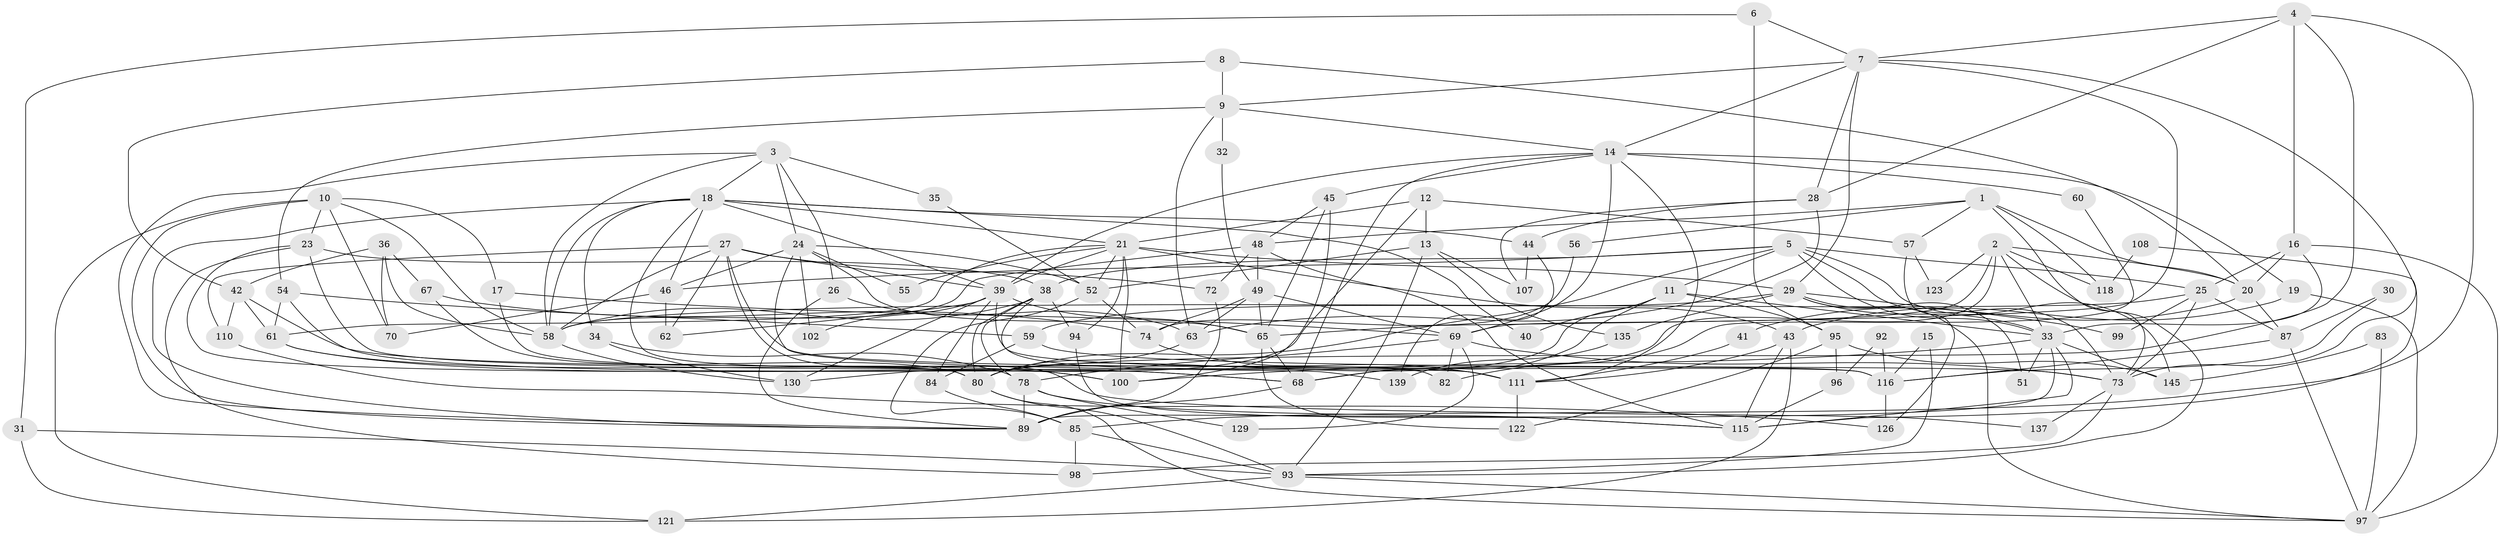 // Generated by graph-tools (version 1.1) at 2025/24/03/03/25 07:24:00]
// undirected, 101 vertices, 240 edges
graph export_dot {
graph [start="1"]
  node [color=gray90,style=filled];
  1 [super="+113"];
  2 [super="+47"];
  3 [super="+91"];
  4 [super="+134"];
  5 [super="+22"];
  6;
  7 [super="+136"];
  8;
  9 [super="+143"];
  10 [super="+71"];
  11 [super="+142"];
  12;
  13 [super="+120"];
  14 [super="+114"];
  15;
  16 [super="+50"];
  17;
  18 [super="+53"];
  19;
  20 [super="+66"];
  21 [super="+104"];
  23 [super="+37"];
  24 [super="+76"];
  25 [super="+75"];
  26;
  27;
  28 [super="+103"];
  29 [super="+101"];
  30;
  31;
  32;
  33 [super="+112"];
  34;
  35;
  36;
  38 [super="+90"];
  39 [super="+86"];
  40;
  41;
  42 [super="+77"];
  43 [super="+88"];
  44;
  45;
  46;
  48;
  49 [super="+127"];
  51;
  52 [super="+64"];
  54 [super="+79"];
  55;
  56;
  57;
  58 [super="+106"];
  59;
  60;
  61;
  62;
  63;
  65 [super="+124"];
  67 [super="+105"];
  68 [super="+125"];
  69 [super="+109"];
  70;
  72;
  73;
  74 [super="+133"];
  78 [super="+140"];
  80 [super="+81"];
  82;
  83;
  84;
  85;
  87 [super="+132"];
  89 [super="+128"];
  92;
  93 [super="+119"];
  94;
  95;
  96;
  97 [super="+117"];
  98;
  99;
  100;
  102;
  107;
  108;
  110;
  111;
  115 [super="+131"];
  116 [super="+138"];
  118;
  121;
  122 [super="+144"];
  123;
  126;
  129;
  130 [super="+141"];
  135;
  137;
  139;
  145;
  1 -- 20;
  1 -- 57;
  1 -- 118;
  1 -- 48;
  1 -- 56;
  1 -- 73;
  2 -- 68;
  2 -- 93;
  2 -- 123;
  2 -- 33;
  2 -- 118;
  2 -- 69;
  2 -- 20;
  3 -- 58;
  3 -- 89;
  3 -- 24;
  3 -- 26;
  3 -- 35;
  3 -- 18;
  4 -- 85;
  4 -- 28;
  4 -- 80;
  4 -- 16;
  4 -- 7;
  5 -- 25;
  5 -- 38;
  5 -- 73;
  5 -- 33;
  5 -- 145;
  5 -- 11;
  5 -- 46;
  5 -- 80;
  6 -- 31;
  6 -- 95;
  6 -- 7;
  7 -- 73;
  7 -- 29;
  7 -- 65;
  7 -- 9;
  7 -- 28;
  7 -- 14;
  8 -- 9;
  8 -- 42;
  8 -- 20;
  9 -- 14;
  9 -- 32;
  9 -- 54;
  9 -- 63;
  10 -- 58;
  10 -- 121;
  10 -- 17;
  10 -- 70;
  10 -- 23;
  10 -- 89;
  11 -- 95;
  11 -- 80;
  11 -- 33;
  11 -- 68;
  11 -- 40;
  12 -- 57;
  12 -- 13;
  12 -- 21;
  12 -- 130;
  13 -- 107;
  13 -- 135;
  13 -- 52;
  13 -- 93;
  14 -- 45;
  14 -- 60;
  14 -- 19;
  14 -- 111;
  14 -- 39;
  14 -- 69;
  14 -- 68;
  15 -- 93;
  15 -- 116;
  16 -- 33;
  16 -- 97;
  16 -- 20;
  16 -- 25;
  17 -- 69;
  17 -- 80;
  18 -- 89;
  18 -- 21;
  18 -- 34;
  18 -- 40;
  18 -- 80;
  18 -- 39;
  18 -- 58;
  18 -- 44;
  18 -- 46;
  19 -- 43;
  19 -- 97;
  20 -- 87;
  20 -- 41;
  21 -- 52;
  21 -- 55;
  21 -- 100;
  21 -- 39;
  21 -- 61;
  21 -- 94;
  21 -- 29;
  21 -- 43;
  23 -- 98;
  23 -- 111;
  23 -- 38;
  23 -- 100;
  24 -- 55;
  24 -- 65;
  24 -- 52;
  24 -- 102;
  24 -- 139;
  24 -- 46;
  25 -- 99 [weight=2];
  25 -- 87 [weight=2];
  25 -- 73;
  25 -- 58;
  26 -- 63;
  26 -- 89;
  27 -- 72;
  27 -- 58;
  27 -- 39;
  27 -- 62;
  27 -- 110;
  27 -- 116;
  27 -- 137;
  28 -- 44;
  28 -- 107;
  28 -- 63;
  29 -- 51;
  29 -- 135;
  29 -- 33;
  29 -- 99;
  29 -- 59;
  29 -- 97;
  30 -- 87;
  30 -- 116;
  31 -- 121;
  31 -- 93;
  32 -- 49;
  33 -- 145;
  33 -- 51;
  33 -- 115;
  33 -- 100;
  33 -- 89;
  34 -- 78;
  34 -- 130;
  35 -- 52;
  36 -- 70;
  36 -- 42;
  36 -- 67;
  36 -- 58;
  38 -- 82;
  38 -- 80;
  38 -- 94;
  38 -- 58;
  38 -- 78;
  39 -- 102;
  39 -- 116;
  39 -- 130;
  39 -- 65;
  39 -- 84;
  39 -- 62;
  41 -- 111;
  42 -- 61;
  42 -- 110;
  42 -- 111;
  43 -- 111;
  43 -- 115;
  43 -- 121;
  44 -- 107;
  44 -- 139;
  45 -- 100;
  45 -- 48;
  45 -- 65;
  46 -- 62;
  46 -- 70;
  48 -- 49;
  48 -- 72;
  48 -- 58;
  48 -- 115;
  49 -- 63;
  49 -- 65;
  49 -- 74;
  49 -- 69;
  52 -- 74;
  52 -- 85;
  54 -- 61;
  54 -- 59;
  54 -- 68;
  56 -- 74;
  57 -- 126;
  57 -- 123;
  58 -- 130;
  59 -- 73;
  59 -- 84;
  60 -- 82;
  61 -- 100;
  61 -- 68;
  63 -- 80;
  65 -- 122;
  65 -- 68;
  67 -- 80;
  67 -- 74;
  68 -- 89;
  69 -- 78;
  69 -- 129;
  69 -- 82;
  69 -- 73;
  72 -- 89;
  73 -- 98;
  73 -- 137;
  74 -- 111;
  78 -- 115;
  78 -- 129;
  78 -- 89 [weight=2];
  80 -- 97;
  80 -- 93;
  83 -- 145;
  83 -- 97;
  84 -- 85;
  85 -- 98;
  85 -- 93;
  87 -- 97;
  87 -- 116;
  92 -- 116;
  92 -- 96;
  93 -- 121;
  93 -- 97;
  94 -- 115;
  95 -- 96;
  95 -- 145;
  95 -- 122;
  96 -- 115;
  108 -- 115;
  108 -- 118;
  110 -- 126;
  111 -- 122;
  116 -- 126;
  135 -- 139;
}
